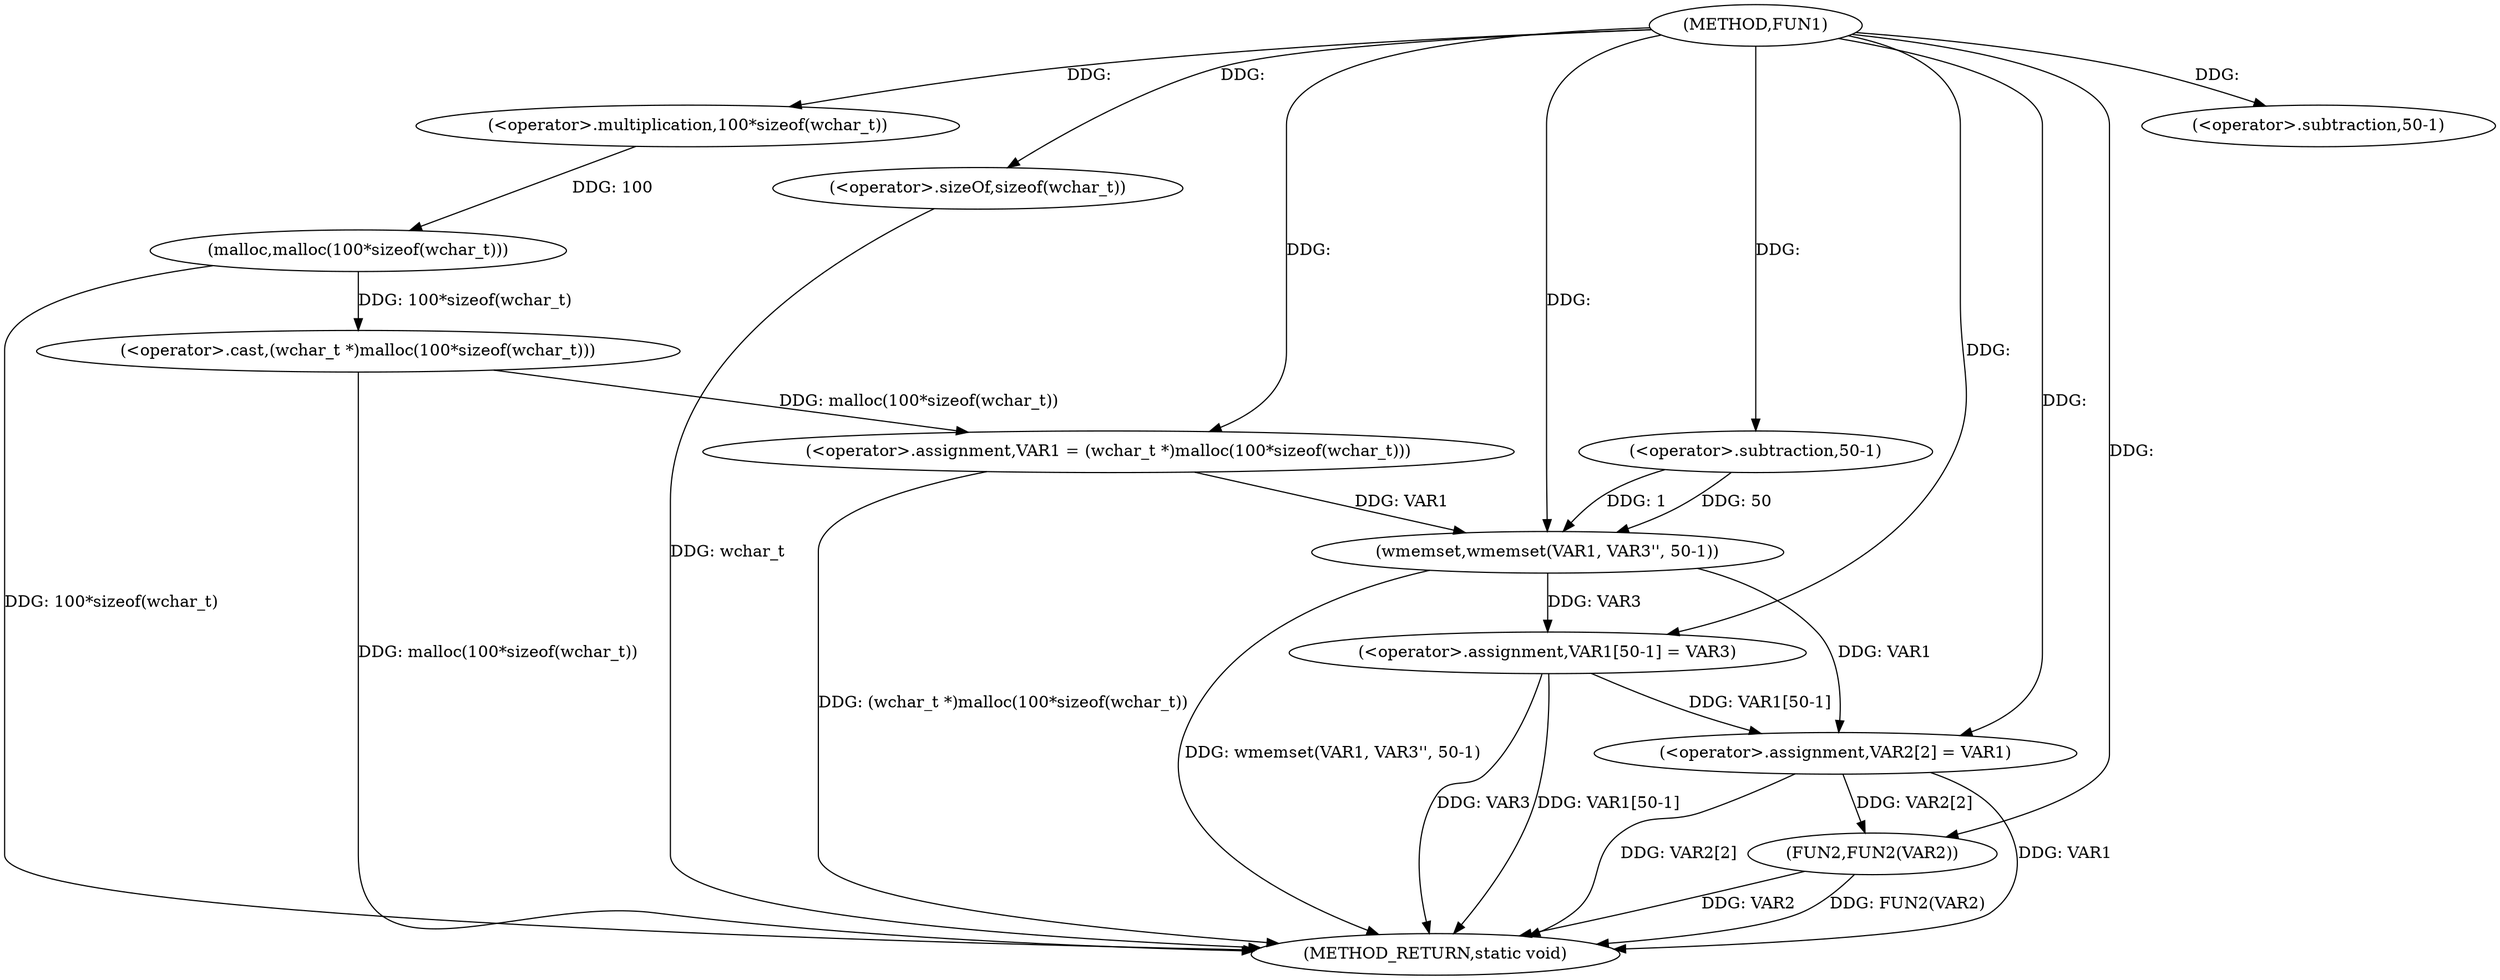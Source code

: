 digraph FUN1 {  
"1000100" [label = "(METHOD,FUN1)" ]
"1000133" [label = "(METHOD_RETURN,static void)" ]
"1000104" [label = "(<operator>.assignment,VAR1 = (wchar_t *)malloc(100*sizeof(wchar_t)))" ]
"1000106" [label = "(<operator>.cast,(wchar_t *)malloc(100*sizeof(wchar_t)))" ]
"1000108" [label = "(malloc,malloc(100*sizeof(wchar_t)))" ]
"1000109" [label = "(<operator>.multiplication,100*sizeof(wchar_t))" ]
"1000111" [label = "(<operator>.sizeOf,sizeof(wchar_t))" ]
"1000113" [label = "(wmemset,wmemset(VAR1, VAR3'', 50-1))" ]
"1000116" [label = "(<operator>.subtraction,50-1)" ]
"1000119" [label = "(<operator>.assignment,VAR1[50-1] = VAR3)" ]
"1000122" [label = "(<operator>.subtraction,50-1)" ]
"1000126" [label = "(<operator>.assignment,VAR2[2] = VAR1)" ]
"1000131" [label = "(FUN2,FUN2(VAR2))" ]
  "1000119" -> "1000133"  [ label = "DDG: VAR3"] 
  "1000106" -> "1000133"  [ label = "DDG: malloc(100*sizeof(wchar_t))"] 
  "1000131" -> "1000133"  [ label = "DDG: VAR2"] 
  "1000126" -> "1000133"  [ label = "DDG: VAR2[2]"] 
  "1000111" -> "1000133"  [ label = "DDG: wchar_t"] 
  "1000131" -> "1000133"  [ label = "DDG: FUN2(VAR2)"] 
  "1000126" -> "1000133"  [ label = "DDG: VAR1"] 
  "1000113" -> "1000133"  [ label = "DDG: wmemset(VAR1, VAR3'', 50-1)"] 
  "1000119" -> "1000133"  [ label = "DDG: VAR1[50-1]"] 
  "1000104" -> "1000133"  [ label = "DDG: (wchar_t *)malloc(100*sizeof(wchar_t))"] 
  "1000108" -> "1000133"  [ label = "DDG: 100*sizeof(wchar_t)"] 
  "1000106" -> "1000104"  [ label = "DDG: malloc(100*sizeof(wchar_t))"] 
  "1000100" -> "1000104"  [ label = "DDG: "] 
  "1000108" -> "1000106"  [ label = "DDG: 100*sizeof(wchar_t)"] 
  "1000109" -> "1000108"  [ label = "DDG: 100"] 
  "1000100" -> "1000109"  [ label = "DDG: "] 
  "1000100" -> "1000111"  [ label = "DDG: "] 
  "1000104" -> "1000113"  [ label = "DDG: VAR1"] 
  "1000100" -> "1000113"  [ label = "DDG: "] 
  "1000116" -> "1000113"  [ label = "DDG: 50"] 
  "1000116" -> "1000113"  [ label = "DDG: 1"] 
  "1000100" -> "1000116"  [ label = "DDG: "] 
  "1000113" -> "1000119"  [ label = "DDG: VAR3"] 
  "1000100" -> "1000119"  [ label = "DDG: "] 
  "1000100" -> "1000122"  [ label = "DDG: "] 
  "1000113" -> "1000126"  [ label = "DDG: VAR1"] 
  "1000119" -> "1000126"  [ label = "DDG: VAR1[50-1]"] 
  "1000100" -> "1000126"  [ label = "DDG: "] 
  "1000126" -> "1000131"  [ label = "DDG: VAR2[2]"] 
  "1000100" -> "1000131"  [ label = "DDG: "] 
}
